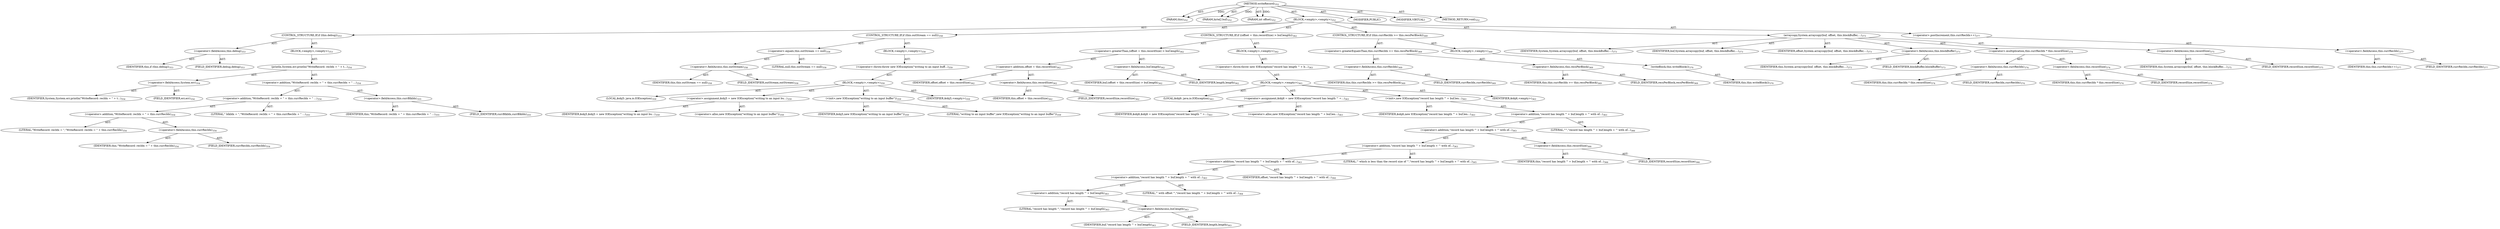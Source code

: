 digraph "writeRecord" {  
"111669149713" [label = <(METHOD,writeRecord)<SUB>352</SUB>> ]
"115964117003" [label = <(PARAM,this)<SUB>352</SUB>> ]
"115964117030" [label = <(PARAM,byte[] buf)<SUB>352</SUB>> ]
"115964117031" [label = <(PARAM,int offset)<SUB>352</SUB>> ]
"25769803820" [label = <(BLOCK,&lt;empty&gt;,&lt;empty&gt;)<SUB>352</SUB>> ]
"47244640279" [label = <(CONTROL_STRUCTURE,IF,if (this.debug))<SUB>353</SUB>> ]
"30064771258" [label = <(&lt;operator&gt;.fieldAccess,this.debug)<SUB>353</SUB>> ]
"68719476802" [label = <(IDENTIFIER,this,if (this.debug))<SUB>353</SUB>> ]
"55834574925" [label = <(FIELD_IDENTIFIER,debug,debug)<SUB>353</SUB>> ]
"25769803821" [label = <(BLOCK,&lt;empty&gt;,&lt;empty&gt;)<SUB>353</SUB>> ]
"30064771259" [label = <(println,System.err.println(&quot;WriteRecord: recIdx = &quot; + t...)<SUB>354</SUB>> ]
"30064771260" [label = <(&lt;operator&gt;.fieldAccess,System.err)<SUB>354</SUB>> ]
"68719476917" [label = <(IDENTIFIER,System,System.err.println(&quot;WriteRecord: recIdx = &quot; + t...)<SUB>354</SUB>> ]
"55834574926" [label = <(FIELD_IDENTIFIER,err,err)<SUB>354</SUB>> ]
"30064771261" [label = <(&lt;operator&gt;.addition,&quot;WriteRecord: recIdx = &quot; + this.currRecIdx + &quot; ...)<SUB>354</SUB>> ]
"30064771262" [label = <(&lt;operator&gt;.addition,&quot;WriteRecord: recIdx = &quot; + this.currRecIdx + &quot; ...)<SUB>354</SUB>> ]
"30064771263" [label = <(&lt;operator&gt;.addition,&quot;WriteRecord: recIdx = &quot; + this.currRecIdx)<SUB>354</SUB>> ]
"90194313257" [label = <(LITERAL,&quot;WriteRecord: recIdx = &quot;,&quot;WriteRecord: recIdx = &quot; + this.currRecIdx)<SUB>354</SUB>> ]
"30064771264" [label = <(&lt;operator&gt;.fieldAccess,this.currRecIdx)<SUB>354</SUB>> ]
"68719476803" [label = <(IDENTIFIER,this,&quot;WriteRecord: recIdx = &quot; + this.currRecIdx)<SUB>354</SUB>> ]
"55834574927" [label = <(FIELD_IDENTIFIER,currRecIdx,currRecIdx)<SUB>354</SUB>> ]
"90194313258" [label = <(LITERAL,&quot; blkIdx = &quot;,&quot;WriteRecord: recIdx = &quot; + this.currRecIdx + &quot; ...)<SUB>355</SUB>> ]
"30064771265" [label = <(&lt;operator&gt;.fieldAccess,this.currBlkIdx)<SUB>355</SUB>> ]
"68719476804" [label = <(IDENTIFIER,this,&quot;WriteRecord: recIdx = &quot; + this.currRecIdx + &quot; ...)<SUB>355</SUB>> ]
"55834574928" [label = <(FIELD_IDENTIFIER,currBlkIdx,currBlkIdx)<SUB>355</SUB>> ]
"47244640280" [label = <(CONTROL_STRUCTURE,IF,if (this.outStream == null))<SUB>358</SUB>> ]
"30064771266" [label = <(&lt;operator&gt;.equals,this.outStream == null)<SUB>358</SUB>> ]
"30064771267" [label = <(&lt;operator&gt;.fieldAccess,this.outStream)<SUB>358</SUB>> ]
"68719476805" [label = <(IDENTIFIER,this,this.outStream == null)<SUB>358</SUB>> ]
"55834574929" [label = <(FIELD_IDENTIFIER,outStream,outStream)<SUB>358</SUB>> ]
"90194313259" [label = <(LITERAL,null,this.outStream == null)<SUB>358</SUB>> ]
"25769803822" [label = <(BLOCK,&lt;empty&gt;,&lt;empty&gt;)<SUB>358</SUB>> ]
"30064771268" [label = <(&lt;operator&gt;.throw,throw new IOException(&quot;writing to an input buff...)<SUB>359</SUB>> ]
"25769803823" [label = <(BLOCK,&lt;empty&gt;,&lt;empty&gt;)<SUB>359</SUB>> ]
"94489280523" [label = <(LOCAL,$obj5: java.io.IOException)<SUB>359</SUB>> ]
"30064771269" [label = <(&lt;operator&gt;.assignment,$obj5 = new IOException(&quot;writing to an input bu...)<SUB>359</SUB>> ]
"68719476918" [label = <(IDENTIFIER,$obj5,$obj5 = new IOException(&quot;writing to an input bu...)<SUB>359</SUB>> ]
"30064771270" [label = <(&lt;operator&gt;.alloc,new IOException(&quot;writing to an input buffer&quot;))<SUB>359</SUB>> ]
"30064771271" [label = <(&lt;init&gt;,new IOException(&quot;writing to an input buffer&quot;))<SUB>359</SUB>> ]
"68719476919" [label = <(IDENTIFIER,$obj5,new IOException(&quot;writing to an input buffer&quot;))<SUB>359</SUB>> ]
"90194313260" [label = <(LITERAL,&quot;writing to an input buffer&quot;,new IOException(&quot;writing to an input buffer&quot;))<SUB>359</SUB>> ]
"68719476920" [label = <(IDENTIFIER,$obj5,&lt;empty&gt;)<SUB>359</SUB>> ]
"47244640281" [label = <(CONTROL_STRUCTURE,IF,if ((offset + this.recordSize) &gt; buf.length))<SUB>362</SUB>> ]
"30064771272" [label = <(&lt;operator&gt;.greaterThan,(offset + this.recordSize) &gt; buf.length)<SUB>362</SUB>> ]
"30064771273" [label = <(&lt;operator&gt;.addition,offset + this.recordSize)<SUB>362</SUB>> ]
"68719476921" [label = <(IDENTIFIER,offset,offset + this.recordSize)<SUB>362</SUB>> ]
"30064771274" [label = <(&lt;operator&gt;.fieldAccess,this.recordSize)<SUB>362</SUB>> ]
"68719476806" [label = <(IDENTIFIER,this,offset + this.recordSize)<SUB>362</SUB>> ]
"55834574930" [label = <(FIELD_IDENTIFIER,recordSize,recordSize)<SUB>362</SUB>> ]
"30064771275" [label = <(&lt;operator&gt;.fieldAccess,buf.length)<SUB>362</SUB>> ]
"68719476922" [label = <(IDENTIFIER,buf,(offset + this.recordSize) &gt; buf.length)<SUB>362</SUB>> ]
"55834574931" [label = <(FIELD_IDENTIFIER,length,length)<SUB>362</SUB>> ]
"25769803824" [label = <(BLOCK,&lt;empty&gt;,&lt;empty&gt;)<SUB>362</SUB>> ]
"30064771276" [label = <(&lt;operator&gt;.throw,throw new IOException(&quot;record has length '&quot; + b...)<SUB>363</SUB>> ]
"25769803825" [label = <(BLOCK,&lt;empty&gt;,&lt;empty&gt;)<SUB>363</SUB>> ]
"94489280524" [label = <(LOCAL,$obj6: java.io.IOException)<SUB>363</SUB>> ]
"30064771277" [label = <(&lt;operator&gt;.assignment,$obj6 = new IOException(&quot;record has length '&quot; +...)<SUB>363</SUB>> ]
"68719476923" [label = <(IDENTIFIER,$obj6,$obj6 = new IOException(&quot;record has length '&quot; +...)<SUB>363</SUB>> ]
"30064771278" [label = <(&lt;operator&gt;.alloc,new IOException(&quot;record has length '&quot; + buf.len...)<SUB>363</SUB>> ]
"30064771279" [label = <(&lt;init&gt;,new IOException(&quot;record has length '&quot; + buf.len...)<SUB>363</SUB>> ]
"68719476924" [label = <(IDENTIFIER,$obj6,new IOException(&quot;record has length '&quot; + buf.len...)<SUB>363</SUB>> ]
"30064771280" [label = <(&lt;operator&gt;.addition,&quot;record has length '&quot; + buf.length + &quot;' with of...)<SUB>363</SUB>> ]
"30064771281" [label = <(&lt;operator&gt;.addition,&quot;record has length '&quot; + buf.length + &quot;' with of...)<SUB>363</SUB>> ]
"30064771282" [label = <(&lt;operator&gt;.addition,&quot;record has length '&quot; + buf.length + &quot;' with of...)<SUB>363</SUB>> ]
"30064771283" [label = <(&lt;operator&gt;.addition,&quot;record has length '&quot; + buf.length + &quot;' with of...)<SUB>363</SUB>> ]
"30064771284" [label = <(&lt;operator&gt;.addition,&quot;record has length '&quot; + buf.length + &quot;' with of...)<SUB>363</SUB>> ]
"30064771285" [label = <(&lt;operator&gt;.addition,&quot;record has length '&quot; + buf.length)<SUB>363</SUB>> ]
"90194313261" [label = <(LITERAL,&quot;record has length '&quot;,&quot;record has length '&quot; + buf.length)<SUB>363</SUB>> ]
"30064771286" [label = <(&lt;operator&gt;.fieldAccess,buf.length)<SUB>363</SUB>> ]
"68719476925" [label = <(IDENTIFIER,buf,&quot;record has length '&quot; + buf.length)<SUB>363</SUB>> ]
"55834574932" [label = <(FIELD_IDENTIFIER,length,length)<SUB>363</SUB>> ]
"90194313262" [label = <(LITERAL,&quot;' with offset '&quot;,&quot;record has length '&quot; + buf.length + &quot;' with of...)<SUB>364</SUB>> ]
"68719476926" [label = <(IDENTIFIER,offset,&quot;record has length '&quot; + buf.length + &quot;' with of...)<SUB>364</SUB>> ]
"90194313263" [label = <(LITERAL,&quot;' which is less than the record size of '&quot;,&quot;record has length '&quot; + buf.length + &quot;' with of...)<SUB>365</SUB>> ]
"30064771287" [label = <(&lt;operator&gt;.fieldAccess,this.recordSize)<SUB>366</SUB>> ]
"68719476807" [label = <(IDENTIFIER,this,&quot;record has length '&quot; + buf.length + &quot;' with of...)<SUB>366</SUB>> ]
"55834574933" [label = <(FIELD_IDENTIFIER,recordSize,recordSize)<SUB>366</SUB>> ]
"90194313264" [label = <(LITERAL,&quot;'&quot;,&quot;record has length '&quot; + buf.length + &quot;' with of...)<SUB>366</SUB>> ]
"68719476927" [label = <(IDENTIFIER,$obj6,&lt;empty&gt;)<SUB>363</SUB>> ]
"47244640282" [label = <(CONTROL_STRUCTURE,IF,if (this.currRecIdx &gt;= this.recsPerBlock))<SUB>369</SUB>> ]
"30064771288" [label = <(&lt;operator&gt;.greaterEqualsThan,this.currRecIdx &gt;= this.recsPerBlock)<SUB>369</SUB>> ]
"30064771289" [label = <(&lt;operator&gt;.fieldAccess,this.currRecIdx)<SUB>369</SUB>> ]
"68719476808" [label = <(IDENTIFIER,this,this.currRecIdx &gt;= this.recsPerBlock)<SUB>369</SUB>> ]
"55834574934" [label = <(FIELD_IDENTIFIER,currRecIdx,currRecIdx)<SUB>369</SUB>> ]
"30064771290" [label = <(&lt;operator&gt;.fieldAccess,this.recsPerBlock)<SUB>369</SUB>> ]
"68719476809" [label = <(IDENTIFIER,this,this.currRecIdx &gt;= this.recsPerBlock)<SUB>369</SUB>> ]
"55834574935" [label = <(FIELD_IDENTIFIER,recsPerBlock,recsPerBlock)<SUB>369</SUB>> ]
"25769803826" [label = <(BLOCK,&lt;empty&gt;,&lt;empty&gt;)<SUB>369</SUB>> ]
"30064771291" [label = <(writeBlock,this.writeBlock())<SUB>370</SUB>> ]
"68719476810" [label = <(IDENTIFIER,this,this.writeBlock())<SUB>370</SUB>> ]
"30064771292" [label = <(arraycopy,System.arraycopy(buf, offset, this.blockBuffer,...)<SUB>373</SUB>> ]
"68719476928" [label = <(IDENTIFIER,System,System.arraycopy(buf, offset, this.blockBuffer,...)<SUB>373</SUB>> ]
"68719476929" [label = <(IDENTIFIER,buf,System.arraycopy(buf, offset, this.blockBuffer,...)<SUB>373</SUB>> ]
"68719476930" [label = <(IDENTIFIER,offset,System.arraycopy(buf, offset, this.blockBuffer,...)<SUB>373</SUB>> ]
"30064771293" [label = <(&lt;operator&gt;.fieldAccess,this.blockBuffer)<SUB>373</SUB>> ]
"68719476811" [label = <(IDENTIFIER,this,System.arraycopy(buf, offset, this.blockBuffer,...)<SUB>373</SUB>> ]
"55834574936" [label = <(FIELD_IDENTIFIER,blockBuffer,blockBuffer)<SUB>373</SUB>> ]
"30064771294" [label = <(&lt;operator&gt;.multiplication,this.currRecIdx * this.recordSize)<SUB>374</SUB>> ]
"30064771295" [label = <(&lt;operator&gt;.fieldAccess,this.currRecIdx)<SUB>374</SUB>> ]
"68719476812" [label = <(IDENTIFIER,this,this.currRecIdx * this.recordSize)<SUB>374</SUB>> ]
"55834574937" [label = <(FIELD_IDENTIFIER,currRecIdx,currRecIdx)<SUB>374</SUB>> ]
"30064771296" [label = <(&lt;operator&gt;.fieldAccess,this.recordSize)<SUB>374</SUB>> ]
"68719476813" [label = <(IDENTIFIER,this,this.currRecIdx * this.recordSize)<SUB>374</SUB>> ]
"55834574938" [label = <(FIELD_IDENTIFIER,recordSize,recordSize)<SUB>374</SUB>> ]
"30064771297" [label = <(&lt;operator&gt;.fieldAccess,this.recordSize)<SUB>375</SUB>> ]
"68719476814" [label = <(IDENTIFIER,this,System.arraycopy(buf, offset, this.blockBuffer,...)<SUB>375</SUB>> ]
"55834574939" [label = <(FIELD_IDENTIFIER,recordSize,recordSize)<SUB>375</SUB>> ]
"30064771298" [label = <(&lt;operator&gt;.postIncrement,this.currRecIdx++)<SUB>377</SUB>> ]
"30064771299" [label = <(&lt;operator&gt;.fieldAccess,this.currRecIdx)<SUB>377</SUB>> ]
"68719476815" [label = <(IDENTIFIER,this,this.currRecIdx++)<SUB>377</SUB>> ]
"55834574940" [label = <(FIELD_IDENTIFIER,currRecIdx,currRecIdx)<SUB>377</SUB>> ]
"133143986223" [label = <(MODIFIER,PUBLIC)> ]
"133143986224" [label = <(MODIFIER,VIRTUAL)> ]
"128849018897" [label = <(METHOD_RETURN,void)<SUB>352</SUB>> ]
  "111669149713" -> "115964117003"  [ label = "AST: "] 
  "111669149713" -> "115964117030"  [ label = "AST: "] 
  "111669149713" -> "115964117031"  [ label = "AST: "] 
  "111669149713" -> "25769803820"  [ label = "AST: "] 
  "111669149713" -> "133143986223"  [ label = "AST: "] 
  "111669149713" -> "133143986224"  [ label = "AST: "] 
  "111669149713" -> "128849018897"  [ label = "AST: "] 
  "25769803820" -> "47244640279"  [ label = "AST: "] 
  "25769803820" -> "47244640280"  [ label = "AST: "] 
  "25769803820" -> "47244640281"  [ label = "AST: "] 
  "25769803820" -> "47244640282"  [ label = "AST: "] 
  "25769803820" -> "30064771292"  [ label = "AST: "] 
  "25769803820" -> "30064771298"  [ label = "AST: "] 
  "47244640279" -> "30064771258"  [ label = "AST: "] 
  "47244640279" -> "25769803821"  [ label = "AST: "] 
  "30064771258" -> "68719476802"  [ label = "AST: "] 
  "30064771258" -> "55834574925"  [ label = "AST: "] 
  "25769803821" -> "30064771259"  [ label = "AST: "] 
  "30064771259" -> "30064771260"  [ label = "AST: "] 
  "30064771259" -> "30064771261"  [ label = "AST: "] 
  "30064771260" -> "68719476917"  [ label = "AST: "] 
  "30064771260" -> "55834574926"  [ label = "AST: "] 
  "30064771261" -> "30064771262"  [ label = "AST: "] 
  "30064771261" -> "30064771265"  [ label = "AST: "] 
  "30064771262" -> "30064771263"  [ label = "AST: "] 
  "30064771262" -> "90194313258"  [ label = "AST: "] 
  "30064771263" -> "90194313257"  [ label = "AST: "] 
  "30064771263" -> "30064771264"  [ label = "AST: "] 
  "30064771264" -> "68719476803"  [ label = "AST: "] 
  "30064771264" -> "55834574927"  [ label = "AST: "] 
  "30064771265" -> "68719476804"  [ label = "AST: "] 
  "30064771265" -> "55834574928"  [ label = "AST: "] 
  "47244640280" -> "30064771266"  [ label = "AST: "] 
  "47244640280" -> "25769803822"  [ label = "AST: "] 
  "30064771266" -> "30064771267"  [ label = "AST: "] 
  "30064771266" -> "90194313259"  [ label = "AST: "] 
  "30064771267" -> "68719476805"  [ label = "AST: "] 
  "30064771267" -> "55834574929"  [ label = "AST: "] 
  "25769803822" -> "30064771268"  [ label = "AST: "] 
  "30064771268" -> "25769803823"  [ label = "AST: "] 
  "25769803823" -> "94489280523"  [ label = "AST: "] 
  "25769803823" -> "30064771269"  [ label = "AST: "] 
  "25769803823" -> "30064771271"  [ label = "AST: "] 
  "25769803823" -> "68719476920"  [ label = "AST: "] 
  "30064771269" -> "68719476918"  [ label = "AST: "] 
  "30064771269" -> "30064771270"  [ label = "AST: "] 
  "30064771271" -> "68719476919"  [ label = "AST: "] 
  "30064771271" -> "90194313260"  [ label = "AST: "] 
  "47244640281" -> "30064771272"  [ label = "AST: "] 
  "47244640281" -> "25769803824"  [ label = "AST: "] 
  "30064771272" -> "30064771273"  [ label = "AST: "] 
  "30064771272" -> "30064771275"  [ label = "AST: "] 
  "30064771273" -> "68719476921"  [ label = "AST: "] 
  "30064771273" -> "30064771274"  [ label = "AST: "] 
  "30064771274" -> "68719476806"  [ label = "AST: "] 
  "30064771274" -> "55834574930"  [ label = "AST: "] 
  "30064771275" -> "68719476922"  [ label = "AST: "] 
  "30064771275" -> "55834574931"  [ label = "AST: "] 
  "25769803824" -> "30064771276"  [ label = "AST: "] 
  "30064771276" -> "25769803825"  [ label = "AST: "] 
  "25769803825" -> "94489280524"  [ label = "AST: "] 
  "25769803825" -> "30064771277"  [ label = "AST: "] 
  "25769803825" -> "30064771279"  [ label = "AST: "] 
  "25769803825" -> "68719476927"  [ label = "AST: "] 
  "30064771277" -> "68719476923"  [ label = "AST: "] 
  "30064771277" -> "30064771278"  [ label = "AST: "] 
  "30064771279" -> "68719476924"  [ label = "AST: "] 
  "30064771279" -> "30064771280"  [ label = "AST: "] 
  "30064771280" -> "30064771281"  [ label = "AST: "] 
  "30064771280" -> "90194313264"  [ label = "AST: "] 
  "30064771281" -> "30064771282"  [ label = "AST: "] 
  "30064771281" -> "30064771287"  [ label = "AST: "] 
  "30064771282" -> "30064771283"  [ label = "AST: "] 
  "30064771282" -> "90194313263"  [ label = "AST: "] 
  "30064771283" -> "30064771284"  [ label = "AST: "] 
  "30064771283" -> "68719476926"  [ label = "AST: "] 
  "30064771284" -> "30064771285"  [ label = "AST: "] 
  "30064771284" -> "90194313262"  [ label = "AST: "] 
  "30064771285" -> "90194313261"  [ label = "AST: "] 
  "30064771285" -> "30064771286"  [ label = "AST: "] 
  "30064771286" -> "68719476925"  [ label = "AST: "] 
  "30064771286" -> "55834574932"  [ label = "AST: "] 
  "30064771287" -> "68719476807"  [ label = "AST: "] 
  "30064771287" -> "55834574933"  [ label = "AST: "] 
  "47244640282" -> "30064771288"  [ label = "AST: "] 
  "47244640282" -> "25769803826"  [ label = "AST: "] 
  "30064771288" -> "30064771289"  [ label = "AST: "] 
  "30064771288" -> "30064771290"  [ label = "AST: "] 
  "30064771289" -> "68719476808"  [ label = "AST: "] 
  "30064771289" -> "55834574934"  [ label = "AST: "] 
  "30064771290" -> "68719476809"  [ label = "AST: "] 
  "30064771290" -> "55834574935"  [ label = "AST: "] 
  "25769803826" -> "30064771291"  [ label = "AST: "] 
  "30064771291" -> "68719476810"  [ label = "AST: "] 
  "30064771292" -> "68719476928"  [ label = "AST: "] 
  "30064771292" -> "68719476929"  [ label = "AST: "] 
  "30064771292" -> "68719476930"  [ label = "AST: "] 
  "30064771292" -> "30064771293"  [ label = "AST: "] 
  "30064771292" -> "30064771294"  [ label = "AST: "] 
  "30064771292" -> "30064771297"  [ label = "AST: "] 
  "30064771293" -> "68719476811"  [ label = "AST: "] 
  "30064771293" -> "55834574936"  [ label = "AST: "] 
  "30064771294" -> "30064771295"  [ label = "AST: "] 
  "30064771294" -> "30064771296"  [ label = "AST: "] 
  "30064771295" -> "68719476812"  [ label = "AST: "] 
  "30064771295" -> "55834574937"  [ label = "AST: "] 
  "30064771296" -> "68719476813"  [ label = "AST: "] 
  "30064771296" -> "55834574938"  [ label = "AST: "] 
  "30064771297" -> "68719476814"  [ label = "AST: "] 
  "30064771297" -> "55834574939"  [ label = "AST: "] 
  "30064771298" -> "30064771299"  [ label = "AST: "] 
  "30064771299" -> "68719476815"  [ label = "AST: "] 
  "30064771299" -> "55834574940"  [ label = "AST: "] 
  "111669149713" -> "115964117003"  [ label = "DDG: "] 
  "111669149713" -> "115964117030"  [ label = "DDG: "] 
  "111669149713" -> "115964117031"  [ label = "DDG: "] 
}
